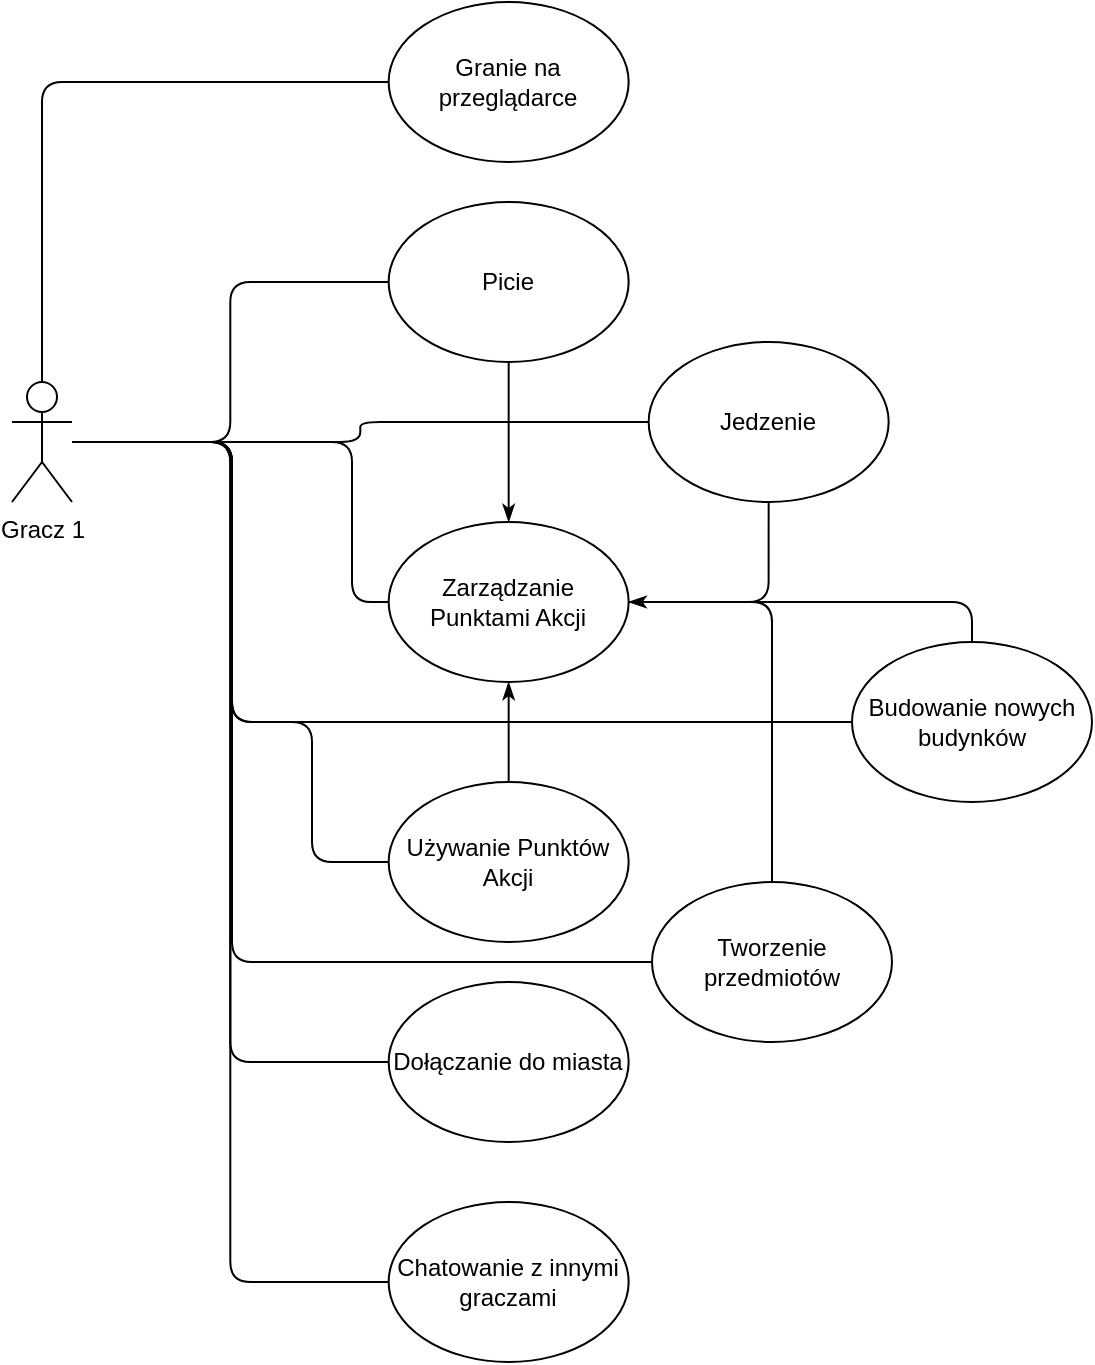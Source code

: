 <mxfile version="12.4.2" type="github" pages="1">
  <diagram id="sbx90NKQ8JtppjE0t-Ym" name="Page-1">
    <mxGraphModel dx="1422" dy="794" grid="1" gridSize="10" guides="1" tooltips="1" connect="1" arrows="1" fold="1" page="1" pageScale="1" pageWidth="827" pageHeight="1169" math="0" shadow="0">
      <root>
        <mxCell id="0"/>
        <mxCell id="1" parent="0"/>
        <mxCell id="Hk6zWukqzI0tbRbYJxlD-14" style="edgeStyle=orthogonalEdgeStyle;rounded=1;orthogonalLoop=1;jettySize=auto;html=1;entryX=0;entryY=0.5;entryDx=0;entryDy=0;endArrow=none;endFill=0;" edge="1" parent="1" source="Hk6zWukqzI0tbRbYJxlD-1" target="Hk6zWukqzI0tbRbYJxlD-7">
          <mxGeometry relative="1" as="geometry">
            <Array as="points">
              <mxPoint x="240" y="240"/>
              <mxPoint x="240" y="320"/>
            </Array>
          </mxGeometry>
        </mxCell>
        <mxCell id="Hk6zWukqzI0tbRbYJxlD-15" style="edgeStyle=orthogonalEdgeStyle;rounded=1;orthogonalLoop=1;jettySize=auto;html=1;entryX=0;entryY=0.5;entryDx=0;entryDy=0;endArrow=none;endFill=0;" edge="1" parent="1" source="Hk6zWukqzI0tbRbYJxlD-1" target="Hk6zWukqzI0tbRbYJxlD-10">
          <mxGeometry relative="1" as="geometry"/>
        </mxCell>
        <mxCell id="Hk6zWukqzI0tbRbYJxlD-18" style="edgeStyle=orthogonalEdgeStyle;rounded=1;orthogonalLoop=1;jettySize=auto;html=1;entryX=0;entryY=0.5;entryDx=0;entryDy=0;endArrow=none;endFill=0;" edge="1" parent="1" source="Hk6zWukqzI0tbRbYJxlD-1" target="Hk6zWukqzI0tbRbYJxlD-17">
          <mxGeometry relative="1" as="geometry">
            <Array as="points">
              <mxPoint x="180" y="240"/>
              <mxPoint x="180" y="380"/>
              <mxPoint x="220" y="380"/>
              <mxPoint x="220" y="450"/>
            </Array>
          </mxGeometry>
        </mxCell>
        <mxCell id="Hk6zWukqzI0tbRbYJxlD-23" style="edgeStyle=orthogonalEdgeStyle;rounded=1;orthogonalLoop=1;jettySize=auto;html=1;entryX=0;entryY=0.5;entryDx=0;entryDy=0;endArrow=none;endFill=0;" edge="1" parent="1" source="Hk6zWukqzI0tbRbYJxlD-1" target="Hk6zWukqzI0tbRbYJxlD-20">
          <mxGeometry relative="1" as="geometry"/>
        </mxCell>
        <mxCell id="Hk6zWukqzI0tbRbYJxlD-26" style="edgeStyle=orthogonalEdgeStyle;rounded=1;orthogonalLoop=1;jettySize=auto;html=1;entryX=0;entryY=0.5;entryDx=0;entryDy=0;endArrow=none;endFill=0;" edge="1" parent="1" source="Hk6zWukqzI0tbRbYJxlD-1" target="Hk6zWukqzI0tbRbYJxlD-25">
          <mxGeometry relative="1" as="geometry"/>
        </mxCell>
        <mxCell id="Hk6zWukqzI0tbRbYJxlD-28" style="edgeStyle=orthogonalEdgeStyle;rounded=1;orthogonalLoop=1;jettySize=auto;html=1;entryX=0;entryY=0.5;entryDx=0;entryDy=0;endArrow=none;endFill=0;" edge="1" parent="1" source="Hk6zWukqzI0tbRbYJxlD-1" target="Hk6zWukqzI0tbRbYJxlD-27">
          <mxGeometry relative="1" as="geometry">
            <Array as="points">
              <mxPoint x="180" y="240"/>
              <mxPoint x="180" y="380"/>
            </Array>
          </mxGeometry>
        </mxCell>
        <mxCell id="Hk6zWukqzI0tbRbYJxlD-33" style="edgeStyle=orthogonalEdgeStyle;rounded=1;orthogonalLoop=1;jettySize=auto;html=1;entryX=0;entryY=0.5;entryDx=0;entryDy=0;endArrow=none;endFill=0;" edge="1" parent="1" source="Hk6zWukqzI0tbRbYJxlD-1" target="Hk6zWukqzI0tbRbYJxlD-30">
          <mxGeometry relative="1" as="geometry">
            <Array as="points">
              <mxPoint x="85" y="60"/>
            </Array>
          </mxGeometry>
        </mxCell>
        <mxCell id="Hk6zWukqzI0tbRbYJxlD-34" style="edgeStyle=orthogonalEdgeStyle;rounded=1;orthogonalLoop=1;jettySize=auto;html=1;entryX=0;entryY=0.5;entryDx=0;entryDy=0;endArrow=none;endFill=0;" edge="1" parent="1" source="Hk6zWukqzI0tbRbYJxlD-1" target="Hk6zWukqzI0tbRbYJxlD-32">
          <mxGeometry relative="1" as="geometry"/>
        </mxCell>
        <mxCell id="Hk6zWukqzI0tbRbYJxlD-36" style="edgeStyle=orthogonalEdgeStyle;rounded=1;orthogonalLoop=1;jettySize=auto;html=1;entryX=0;entryY=0.5;entryDx=0;entryDy=0;endArrow=none;endFill=0;" edge="1" parent="1" source="Hk6zWukqzI0tbRbYJxlD-1" target="Hk6zWukqzI0tbRbYJxlD-35">
          <mxGeometry relative="1" as="geometry">
            <Array as="points">
              <mxPoint x="180" y="240"/>
              <mxPoint x="180" y="500"/>
            </Array>
          </mxGeometry>
        </mxCell>
        <mxCell id="Hk6zWukqzI0tbRbYJxlD-1" value="Gracz 1&lt;br&gt;" style="shape=umlActor;verticalLabelPosition=bottom;labelBackgroundColor=#ffffff;verticalAlign=top;html=1;outlineConnect=0;" vertex="1" parent="1">
          <mxGeometry x="70" y="210" width="30" height="60" as="geometry"/>
        </mxCell>
        <mxCell id="Hk6zWukqzI0tbRbYJxlD-7" value="Zarządzanie Punktami Akcji" style="ellipse;whiteSpace=wrap;html=1;" vertex="1" parent="1">
          <mxGeometry x="258.33" y="280" width="120" height="80" as="geometry"/>
        </mxCell>
        <mxCell id="Hk6zWukqzI0tbRbYJxlD-22" style="edgeStyle=orthogonalEdgeStyle;rounded=1;orthogonalLoop=1;jettySize=auto;html=1;entryX=1;entryY=0.5;entryDx=0;entryDy=0;endArrow=classicThin;endFill=1;exitX=0.5;exitY=1;exitDx=0;exitDy=0;" edge="1" parent="1" source="Hk6zWukqzI0tbRbYJxlD-10" target="Hk6zWukqzI0tbRbYJxlD-7">
          <mxGeometry relative="1" as="geometry"/>
        </mxCell>
        <mxCell id="Hk6zWukqzI0tbRbYJxlD-10" value="Jedzenie" style="ellipse;whiteSpace=wrap;html=1;" vertex="1" parent="1">
          <mxGeometry x="388.33" y="190" width="120" height="80" as="geometry"/>
        </mxCell>
        <mxCell id="Hk6zWukqzI0tbRbYJxlD-19" style="edgeStyle=orthogonalEdgeStyle;rounded=1;orthogonalLoop=1;jettySize=auto;html=1;exitX=0.5;exitY=0;exitDx=0;exitDy=0;entryX=0.5;entryY=1;entryDx=0;entryDy=0;endArrow=classicThin;endFill=1;" edge="1" parent="1" source="Hk6zWukqzI0tbRbYJxlD-17" target="Hk6zWukqzI0tbRbYJxlD-7">
          <mxGeometry relative="1" as="geometry"/>
        </mxCell>
        <mxCell id="Hk6zWukqzI0tbRbYJxlD-17" value="Używanie Punktów Akcji" style="ellipse;whiteSpace=wrap;html=1;" vertex="1" parent="1">
          <mxGeometry x="258.33" y="410" width="120" height="80" as="geometry"/>
        </mxCell>
        <mxCell id="Hk6zWukqzI0tbRbYJxlD-24" style="edgeStyle=orthogonalEdgeStyle;rounded=1;orthogonalLoop=1;jettySize=auto;html=1;entryX=0.5;entryY=0;entryDx=0;entryDy=0;endArrow=classicThin;endFill=1;" edge="1" parent="1" source="Hk6zWukqzI0tbRbYJxlD-20" target="Hk6zWukqzI0tbRbYJxlD-7">
          <mxGeometry relative="1" as="geometry"/>
        </mxCell>
        <mxCell id="Hk6zWukqzI0tbRbYJxlD-20" value="Picie" style="ellipse;whiteSpace=wrap;html=1;" vertex="1" parent="1">
          <mxGeometry x="258.33" y="120" width="120" height="80" as="geometry"/>
        </mxCell>
        <mxCell id="Hk6zWukqzI0tbRbYJxlD-25" value="Dołączanie do miasta" style="ellipse;whiteSpace=wrap;html=1;" vertex="1" parent="1">
          <mxGeometry x="258.33" y="510" width="120" height="80" as="geometry"/>
        </mxCell>
        <mxCell id="Hk6zWukqzI0tbRbYJxlD-29" style="edgeStyle=orthogonalEdgeStyle;rounded=1;orthogonalLoop=1;jettySize=auto;html=1;entryX=1;entryY=0.5;entryDx=0;entryDy=0;endArrow=none;endFill=0;exitX=0.5;exitY=0;exitDx=0;exitDy=0;" edge="1" parent="1" source="Hk6zWukqzI0tbRbYJxlD-27" target="Hk6zWukqzI0tbRbYJxlD-7">
          <mxGeometry relative="1" as="geometry"/>
        </mxCell>
        <mxCell id="Hk6zWukqzI0tbRbYJxlD-27" value="Budowanie nowych budynków" style="ellipse;whiteSpace=wrap;html=1;" vertex="1" parent="1">
          <mxGeometry x="490" y="340" width="120" height="80" as="geometry"/>
        </mxCell>
        <mxCell id="Hk6zWukqzI0tbRbYJxlD-30" value="Granie na przeglądarce" style="ellipse;whiteSpace=wrap;html=1;" vertex="1" parent="1">
          <mxGeometry x="258.33" y="20" width="120" height="80" as="geometry"/>
        </mxCell>
        <mxCell id="Hk6zWukqzI0tbRbYJxlD-32" value="Chatowanie z innymi graczami" style="ellipse;whiteSpace=wrap;html=1;" vertex="1" parent="1">
          <mxGeometry x="258.33" y="620" width="120" height="80" as="geometry"/>
        </mxCell>
        <mxCell id="Hk6zWukqzI0tbRbYJxlD-37" style="edgeStyle=orthogonalEdgeStyle;rounded=1;orthogonalLoop=1;jettySize=auto;html=1;entryX=1;entryY=0.5;entryDx=0;entryDy=0;endArrow=none;endFill=0;exitX=0.5;exitY=0;exitDx=0;exitDy=0;" edge="1" parent="1" source="Hk6zWukqzI0tbRbYJxlD-35" target="Hk6zWukqzI0tbRbYJxlD-7">
          <mxGeometry relative="1" as="geometry">
            <Array as="points">
              <mxPoint x="450" y="320"/>
            </Array>
          </mxGeometry>
        </mxCell>
        <mxCell id="Hk6zWukqzI0tbRbYJxlD-35" value="Tworzenie przedmiotów" style="ellipse;whiteSpace=wrap;html=1;" vertex="1" parent="1">
          <mxGeometry x="390" y="460" width="120" height="80" as="geometry"/>
        </mxCell>
      </root>
    </mxGraphModel>
  </diagram>
</mxfile>

